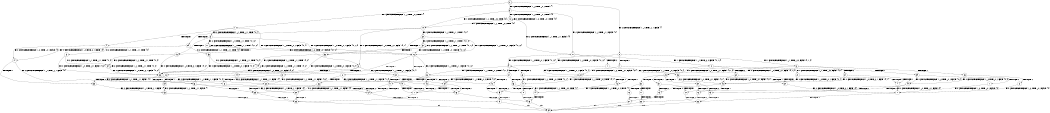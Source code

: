 digraph BCG {
size = "7, 10.5";
center = TRUE;
node [shape = circle];
0 [peripheries = 2];
0 -> 1 [label = "EX !1 !ATOMIC_EXCH_BRANCH (1, +1, TRUE, +0, 2, TRUE) !{}"];
0 -> 2 [label = "EX !2 !ATOMIC_EXCH_BRANCH (1, +1, TRUE, +1, 1, FALSE) !{}"];
0 -> 3 [label = "EX !0 !ATOMIC_EXCH_BRANCH (1, +0, TRUE, +0, 1, TRUE) !{}"];
1 -> 4 [label = "TERMINATE !1"];
1 -> 5 [label = "EX !2 !ATOMIC_EXCH_BRANCH (1, +1, TRUE, +1, 1, TRUE) !{0, 1}"];
1 -> 6 [label = "EX !0 !ATOMIC_EXCH_BRANCH (1, +0, TRUE, +0, 1, FALSE) !{0, 1}"];
2 -> 7 [label = "TERMINATE !2"];
2 -> 8 [label = "EX !1 !ATOMIC_EXCH_BRANCH (1, +1, TRUE, +0, 2, FALSE) !{0, 1, 2}"];
2 -> 9 [label = "EX !0 !ATOMIC_EXCH_BRANCH (1, +0, TRUE, +0, 1, FALSE) !{0, 1, 2}"];
3 -> 10 [label = "EX !1 !ATOMIC_EXCH_BRANCH (1, +1, TRUE, +0, 2, TRUE) !{0}"];
3 -> 11 [label = "EX !2 !ATOMIC_EXCH_BRANCH (1, +1, TRUE, +1, 1, FALSE) !{0}"];
3 -> 12 [label = "EX !0 !ATOMIC_EXCH_BRANCH (1, +0, TRUE, +0, 1, TRUE) !{0}"];
4 -> 13 [label = "EX !2 !ATOMIC_EXCH_BRANCH (1, +1, TRUE, +1, 1, TRUE) !{0}"];
4 -> 14 [label = "EX !0 !ATOMIC_EXCH_BRANCH (1, +0, TRUE, +0, 1, FALSE) !{0}"];
5 -> 15 [label = "TERMINATE !1"];
5 -> 16 [label = "EX !0 !ATOMIC_EXCH_BRANCH (1, +0, TRUE, +0, 1, FALSE) !{0, 1, 2}"];
5 -> 17 [label = "EX !2 !ATOMIC_EXCH_BRANCH (1, +1, TRUE, +1, 1, TRUE) !{0, 1, 2}"];
6 -> 18 [label = "TERMINATE !1"];
6 -> 19 [label = "TERMINATE !0"];
6 -> 20 [label = "EX !2 !ATOMIC_EXCH_BRANCH (1, +1, TRUE, +1, 1, FALSE) !{0, 1}"];
7 -> 21 [label = "EX !1 !ATOMIC_EXCH_BRANCH (1, +1, TRUE, +0, 2, FALSE) !{0, 1}"];
7 -> 22 [label = "EX !0 !ATOMIC_EXCH_BRANCH (1, +0, TRUE, +0, 1, FALSE) !{0, 1}"];
8 -> 23 [label = "TERMINATE !1"];
8 -> 24 [label = "TERMINATE !2"];
8 -> 25 [label = "EX !0 !ATOMIC_EXCH_BRANCH (1, +0, TRUE, +0, 1, FALSE) !{0, 1, 2}"];
9 -> 26 [label = "TERMINATE !2"];
9 -> 27 [label = "TERMINATE !0"];
9 -> 28 [label = "EX !1 !ATOMIC_EXCH_BRANCH (1, +1, TRUE, +0, 2, TRUE) !{0, 1, 2}"];
10 -> 29 [label = "TERMINATE !1"];
10 -> 30 [label = "EX !2 !ATOMIC_EXCH_BRANCH (1, +1, TRUE, +1, 1, TRUE) !{0, 1}"];
10 -> 6 [label = "EX !0 !ATOMIC_EXCH_BRANCH (1, +0, TRUE, +0, 1, FALSE) !{0, 1}"];
11 -> 31 [label = "TERMINATE !2"];
11 -> 32 [label = "EX !1 !ATOMIC_EXCH_BRANCH (1, +1, TRUE, +0, 2, FALSE) !{0, 1, 2}"];
11 -> 9 [label = "EX !0 !ATOMIC_EXCH_BRANCH (1, +0, TRUE, +0, 1, FALSE) !{0, 1, 2}"];
12 -> 10 [label = "EX !1 !ATOMIC_EXCH_BRANCH (1, +1, TRUE, +0, 2, TRUE) !{0}"];
12 -> 11 [label = "EX !2 !ATOMIC_EXCH_BRANCH (1, +1, TRUE, +1, 1, FALSE) !{0}"];
12 -> 12 [label = "EX !0 !ATOMIC_EXCH_BRANCH (1, +0, TRUE, +0, 1, TRUE) !{0}"];
13 -> 33 [label = "EX !0 !ATOMIC_EXCH_BRANCH (1, +0, TRUE, +0, 1, FALSE) !{0, 2}"];
13 -> 34 [label = "EX !2 !ATOMIC_EXCH_BRANCH (1, +1, TRUE, +1, 1, TRUE) !{0, 2}"];
14 -> 35 [label = "TERMINATE !0"];
14 -> 36 [label = "EX !2 !ATOMIC_EXCH_BRANCH (1, +1, TRUE, +1, 1, FALSE) !{0}"];
15 -> 33 [label = "EX !0 !ATOMIC_EXCH_BRANCH (1, +0, TRUE, +0, 1, FALSE) !{0, 2}"];
15 -> 34 [label = "EX !2 !ATOMIC_EXCH_BRANCH (1, +1, TRUE, +1, 1, TRUE) !{0, 2}"];
16 -> 37 [label = "TERMINATE !1"];
16 -> 38 [label = "TERMINATE !0"];
16 -> 28 [label = "EX !2 !ATOMIC_EXCH_BRANCH (1, +1, TRUE, +1, 1, FALSE) !{0, 1, 2}"];
17 -> 15 [label = "TERMINATE !1"];
17 -> 16 [label = "EX !0 !ATOMIC_EXCH_BRANCH (1, +0, TRUE, +0, 1, FALSE) !{0, 1, 2}"];
17 -> 17 [label = "EX !2 !ATOMIC_EXCH_BRANCH (1, +1, TRUE, +1, 1, TRUE) !{0, 1, 2}"];
18 -> 35 [label = "TERMINATE !0"];
18 -> 36 [label = "EX !2 !ATOMIC_EXCH_BRANCH (1, +1, TRUE, +1, 1, FALSE) !{0}"];
19 -> 39 [label = "TERMINATE !1"];
19 -> 40 [label = "EX !2 !ATOMIC_EXCH_BRANCH (1, +1, TRUE, +1, 1, FALSE) !{1}"];
20 -> 41 [label = "TERMINATE !1"];
20 -> 42 [label = "TERMINATE !2"];
20 -> 43 [label = "TERMINATE !0"];
21 -> 44 [label = "TERMINATE !1"];
21 -> 45 [label = "EX !0 !ATOMIC_EXCH_BRANCH (1, +0, TRUE, +0, 1, FALSE) !{0, 1}"];
22 -> 46 [label = "TERMINATE !0"];
22 -> 47 [label = "EX !1 !ATOMIC_EXCH_BRANCH (1, +1, TRUE, +0, 2, TRUE) !{0, 1}"];
23 -> 48 [label = "TERMINATE !2"];
23 -> 49 [label = "EX !0 !ATOMIC_EXCH_BRANCH (1, +0, TRUE, +0, 1, FALSE) !{0, 2}"];
24 -> 44 [label = "TERMINATE !1"];
24 -> 45 [label = "EX !0 !ATOMIC_EXCH_BRANCH (1, +0, TRUE, +0, 1, FALSE) !{0, 1}"];
25 -> 50 [label = "TERMINATE !1"];
25 -> 51 [label = "TERMINATE !2"];
25 -> 52 [label = "TERMINATE !0"];
26 -> 46 [label = "TERMINATE !0"];
26 -> 47 [label = "EX !1 !ATOMIC_EXCH_BRANCH (1, +1, TRUE, +0, 2, TRUE) !{0, 1}"];
27 -> 53 [label = "TERMINATE !2"];
27 -> 54 [label = "EX !1 !ATOMIC_EXCH_BRANCH (1, +1, TRUE, +0, 2, TRUE) !{1, 2}"];
28 -> 41 [label = "TERMINATE !1"];
28 -> 42 [label = "TERMINATE !2"];
28 -> 43 [label = "TERMINATE !0"];
29 -> 55 [label = "EX !2 !ATOMIC_EXCH_BRANCH (1, +1, TRUE, +1, 1, TRUE) !{0}"];
29 -> 14 [label = "EX !0 !ATOMIC_EXCH_BRANCH (1, +0, TRUE, +0, 1, FALSE) !{0}"];
30 -> 56 [label = "TERMINATE !1"];
30 -> 57 [label = "EX !2 !ATOMIC_EXCH_BRANCH (1, +1, TRUE, +1, 1, TRUE) !{0, 1, 2}"];
30 -> 16 [label = "EX !0 !ATOMIC_EXCH_BRANCH (1, +0, TRUE, +0, 1, FALSE) !{0, 1, 2}"];
31 -> 58 [label = "EX !1 !ATOMIC_EXCH_BRANCH (1, +1, TRUE, +0, 2, FALSE) !{0, 1}"];
31 -> 22 [label = "EX !0 !ATOMIC_EXCH_BRANCH (1, +0, TRUE, +0, 1, FALSE) !{0, 1}"];
32 -> 59 [label = "TERMINATE !1"];
32 -> 60 [label = "TERMINATE !2"];
32 -> 25 [label = "EX !0 !ATOMIC_EXCH_BRANCH (1, +0, TRUE, +0, 1, FALSE) !{0, 1, 2}"];
33 -> 61 [label = "TERMINATE !0"];
33 -> 62 [label = "EX !2 !ATOMIC_EXCH_BRANCH (1, +1, TRUE, +1, 1, FALSE) !{0, 2}"];
34 -> 33 [label = "EX !0 !ATOMIC_EXCH_BRANCH (1, +0, TRUE, +0, 1, FALSE) !{0, 2}"];
34 -> 34 [label = "EX !2 !ATOMIC_EXCH_BRANCH (1, +1, TRUE, +1, 1, TRUE) !{0, 2}"];
35 -> 63 [label = "EX !2 !ATOMIC_EXCH_BRANCH (1, +1, TRUE, +1, 1, FALSE) !{}"];
36 -> 64 [label = "TERMINATE !2"];
36 -> 65 [label = "TERMINATE !0"];
37 -> 61 [label = "TERMINATE !0"];
37 -> 62 [label = "EX !2 !ATOMIC_EXCH_BRANCH (1, +1, TRUE, +1, 1, FALSE) !{0, 2}"];
38 -> 66 [label = "TERMINATE !1"];
38 -> 54 [label = "EX !2 !ATOMIC_EXCH_BRANCH (1, +1, TRUE, +1, 1, FALSE) !{1, 2}"];
39 -> 63 [label = "EX !2 !ATOMIC_EXCH_BRANCH (1, +1, TRUE, +1, 1, FALSE) !{}"];
40 -> 67 [label = "TERMINATE !1"];
40 -> 68 [label = "TERMINATE !2"];
41 -> 64 [label = "TERMINATE !2"];
41 -> 65 [label = "TERMINATE !0"];
42 -> 69 [label = "TERMINATE !1"];
42 -> 70 [label = "TERMINATE !0"];
43 -> 67 [label = "TERMINATE !1"];
43 -> 68 [label = "TERMINATE !2"];
44 -> 71 [label = "EX !0 !ATOMIC_EXCH_BRANCH (1, +0, TRUE, +0, 1, FALSE) !{0}"];
45 -> 72 [label = "TERMINATE !1"];
45 -> 73 [label = "TERMINATE !0"];
46 -> 74 [label = "EX !1 !ATOMIC_EXCH_BRANCH (1, +1, TRUE, +0, 2, TRUE) !{1}"];
47 -> 69 [label = "TERMINATE !1"];
47 -> 70 [label = "TERMINATE !0"];
48 -> 71 [label = "EX !0 !ATOMIC_EXCH_BRANCH (1, +0, TRUE, +0, 1, FALSE) !{0}"];
49 -> 75 [label = "TERMINATE !2"];
49 -> 76 [label = "TERMINATE !0"];
50 -> 75 [label = "TERMINATE !2"];
50 -> 76 [label = "TERMINATE !0"];
51 -> 72 [label = "TERMINATE !1"];
51 -> 73 [label = "TERMINATE !0"];
52 -> 77 [label = "TERMINATE !1"];
52 -> 78 [label = "TERMINATE !2"];
53 -> 74 [label = "EX !1 !ATOMIC_EXCH_BRANCH (1, +1, TRUE, +0, 2, TRUE) !{1}"];
54 -> 67 [label = "TERMINATE !1"];
54 -> 68 [label = "TERMINATE !2"];
55 -> 79 [label = "EX !2 !ATOMIC_EXCH_BRANCH (1, +1, TRUE, +1, 1, TRUE) !{0, 2}"];
55 -> 33 [label = "EX !0 !ATOMIC_EXCH_BRANCH (1, +0, TRUE, +0, 1, FALSE) !{0, 2}"];
56 -> 79 [label = "EX !2 !ATOMIC_EXCH_BRANCH (1, +1, TRUE, +1, 1, TRUE) !{0, 2}"];
56 -> 33 [label = "EX !0 !ATOMIC_EXCH_BRANCH (1, +0, TRUE, +0, 1, FALSE) !{0, 2}"];
57 -> 56 [label = "TERMINATE !1"];
57 -> 57 [label = "EX !2 !ATOMIC_EXCH_BRANCH (1, +1, TRUE, +1, 1, TRUE) !{0, 1, 2}"];
57 -> 16 [label = "EX !0 !ATOMIC_EXCH_BRANCH (1, +0, TRUE, +0, 1, FALSE) !{0, 1, 2}"];
58 -> 80 [label = "TERMINATE !1"];
58 -> 45 [label = "EX !0 !ATOMIC_EXCH_BRANCH (1, +0, TRUE, +0, 1, FALSE) !{0, 1}"];
59 -> 81 [label = "TERMINATE !2"];
59 -> 49 [label = "EX !0 !ATOMIC_EXCH_BRANCH (1, +0, TRUE, +0, 1, FALSE) !{0, 2}"];
60 -> 80 [label = "TERMINATE !1"];
60 -> 45 [label = "EX !0 !ATOMIC_EXCH_BRANCH (1, +0, TRUE, +0, 1, FALSE) !{0, 1}"];
61 -> 82 [label = "EX !2 !ATOMIC_EXCH_BRANCH (1, +1, TRUE, +1, 1, FALSE) !{2}"];
62 -> 64 [label = "TERMINATE !2"];
62 -> 65 [label = "TERMINATE !0"];
63 -> 83 [label = "TERMINATE !2"];
64 -> 84 [label = "TERMINATE !0"];
65 -> 83 [label = "TERMINATE !2"];
66 -> 82 [label = "EX !2 !ATOMIC_EXCH_BRANCH (1, +1, TRUE, +1, 1, FALSE) !{2}"];
67 -> 83 [label = "TERMINATE !2"];
68 -> 85 [label = "TERMINATE !1"];
69 -> 84 [label = "TERMINATE !0"];
70 -> 85 [label = "TERMINATE !1"];
71 -> 86 [label = "TERMINATE !0"];
72 -> 86 [label = "TERMINATE !0"];
73 -> 87 [label = "TERMINATE !1"];
74 -> 85 [label = "TERMINATE !1"];
75 -> 86 [label = "TERMINATE !0"];
76 -> 88 [label = "TERMINATE !2"];
77 -> 88 [label = "TERMINATE !2"];
78 -> 87 [label = "TERMINATE !1"];
79 -> 79 [label = "EX !2 !ATOMIC_EXCH_BRANCH (1, +1, TRUE, +1, 1, TRUE) !{0, 2}"];
79 -> 33 [label = "EX !0 !ATOMIC_EXCH_BRANCH (1, +0, TRUE, +0, 1, FALSE) !{0, 2}"];
80 -> 71 [label = "EX !0 !ATOMIC_EXCH_BRANCH (1, +0, TRUE, +0, 1, FALSE) !{0}"];
81 -> 71 [label = "EX !0 !ATOMIC_EXCH_BRANCH (1, +0, TRUE, +0, 1, FALSE) !{0}"];
82 -> 83 [label = "TERMINATE !2"];
83 -> 89 [label = "exit"];
84 -> 89 [label = "exit"];
85 -> 89 [label = "exit"];
86 -> 89 [label = "exit"];
87 -> 89 [label = "exit"];
88 -> 89 [label = "exit"];
}
